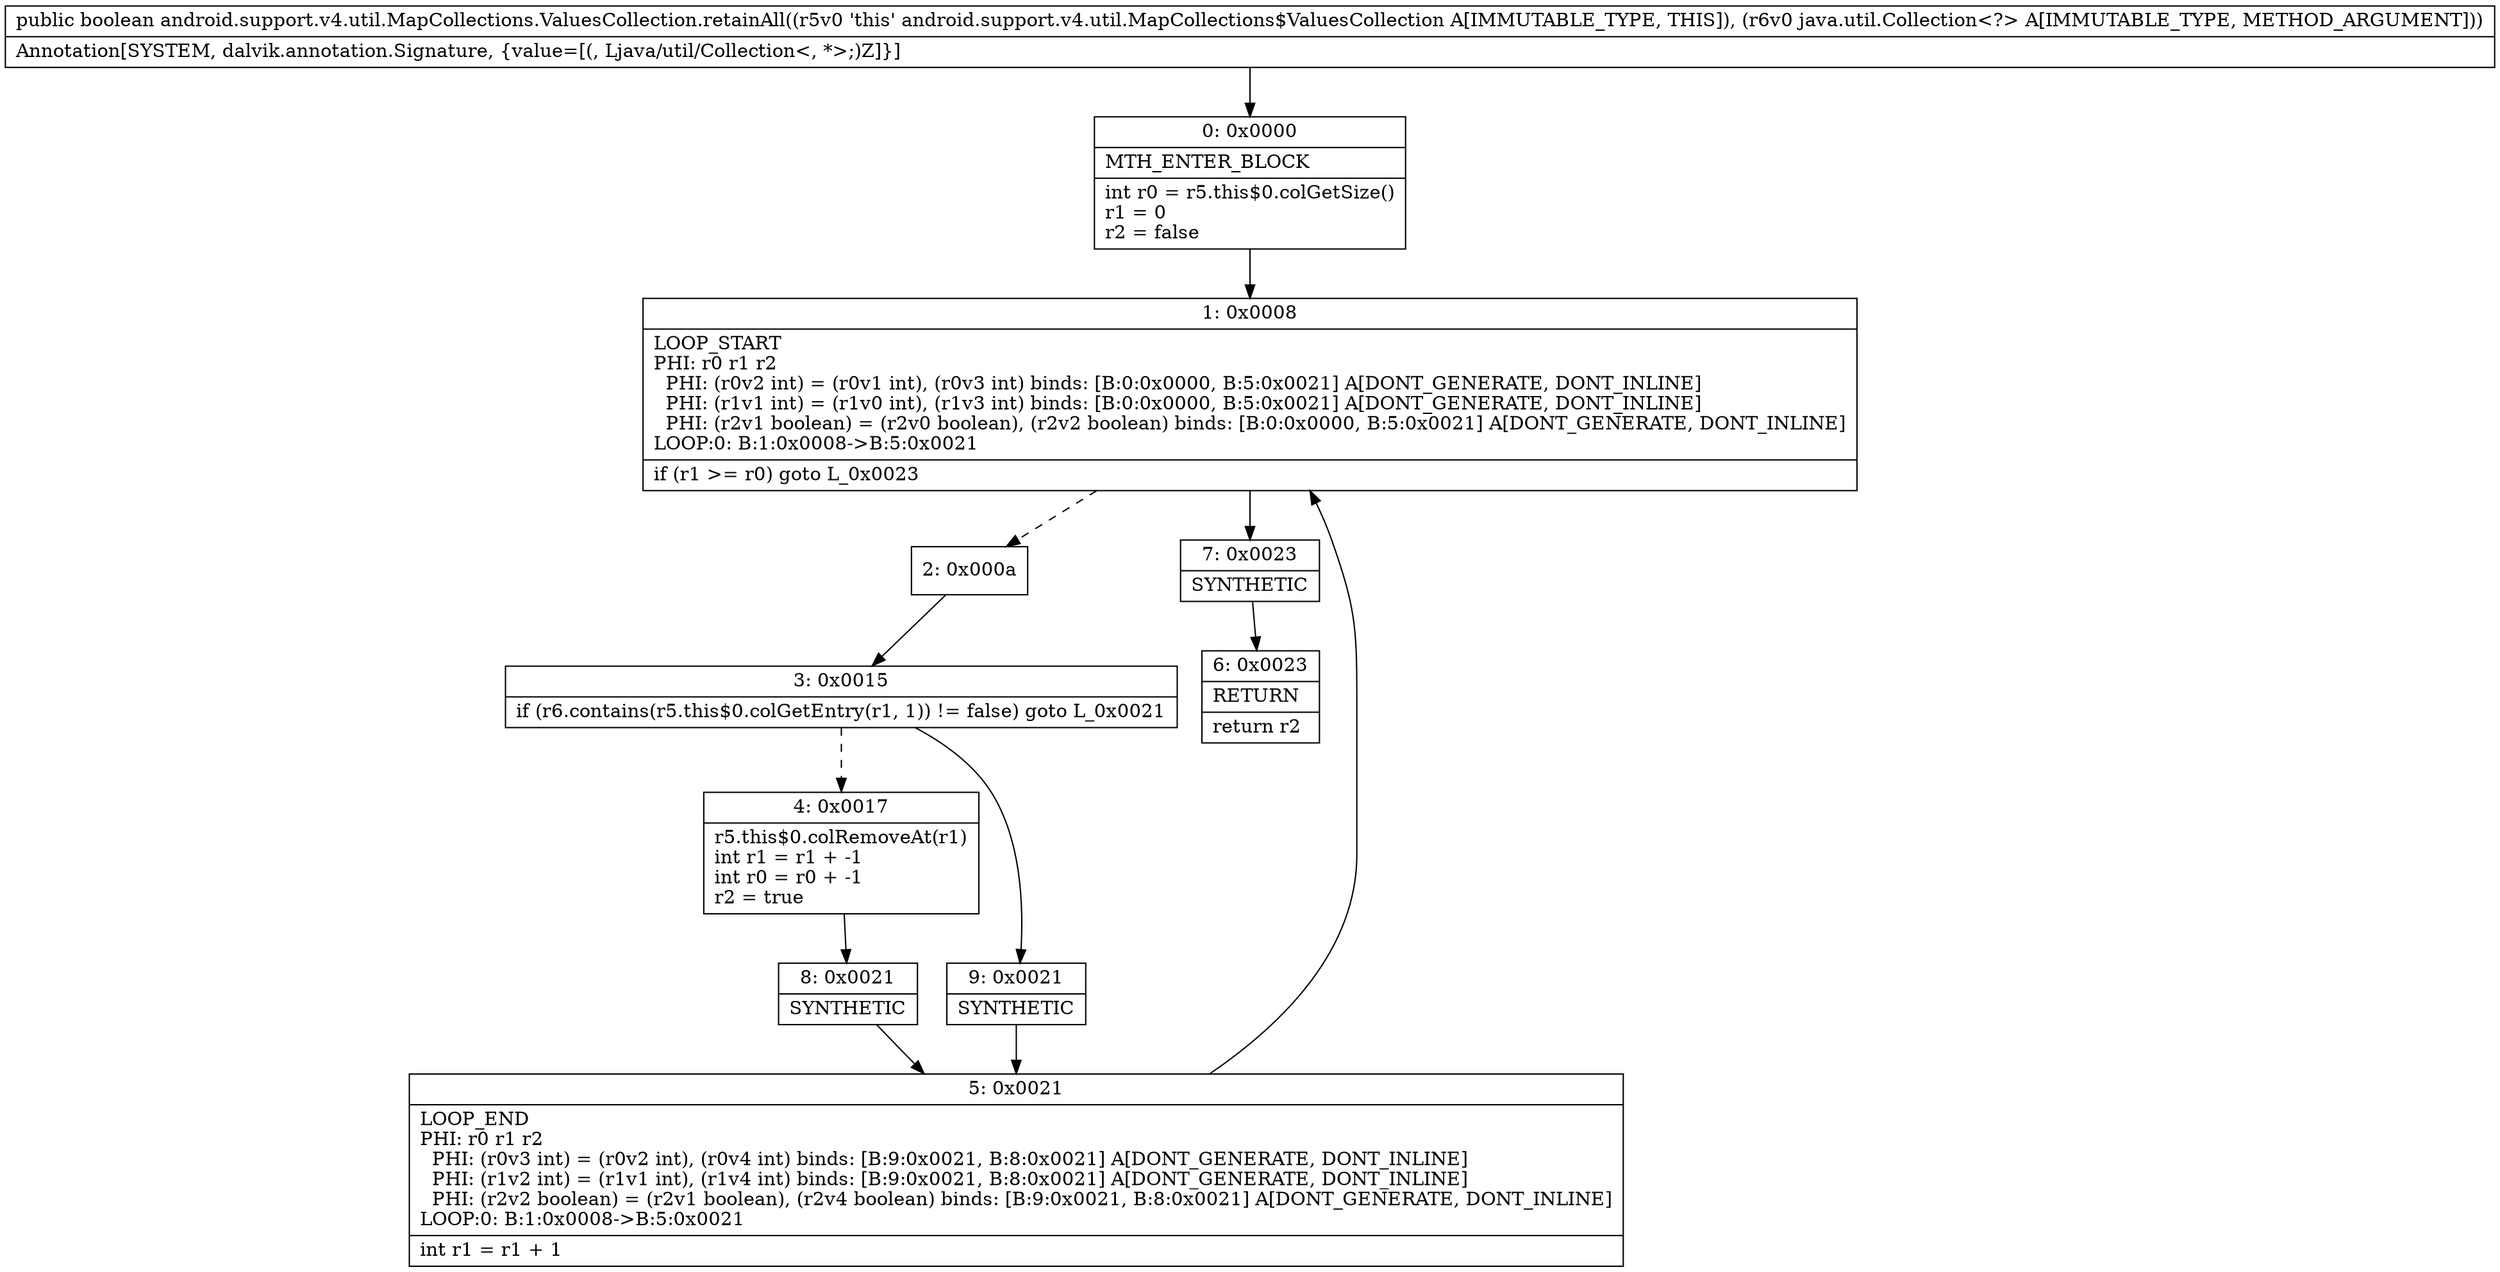 digraph "CFG forandroid.support.v4.util.MapCollections.ValuesCollection.retainAll(Ljava\/util\/Collection;)Z" {
Node_0 [shape=record,label="{0\:\ 0x0000|MTH_ENTER_BLOCK\l|int r0 = r5.this$0.colGetSize()\lr1 = 0\lr2 = false\l}"];
Node_1 [shape=record,label="{1\:\ 0x0008|LOOP_START\lPHI: r0 r1 r2 \l  PHI: (r0v2 int) = (r0v1 int), (r0v3 int) binds: [B:0:0x0000, B:5:0x0021] A[DONT_GENERATE, DONT_INLINE]\l  PHI: (r1v1 int) = (r1v0 int), (r1v3 int) binds: [B:0:0x0000, B:5:0x0021] A[DONT_GENERATE, DONT_INLINE]\l  PHI: (r2v1 boolean) = (r2v0 boolean), (r2v2 boolean) binds: [B:0:0x0000, B:5:0x0021] A[DONT_GENERATE, DONT_INLINE]\lLOOP:0: B:1:0x0008\-\>B:5:0x0021\l|if (r1 \>= r0) goto L_0x0023\l}"];
Node_2 [shape=record,label="{2\:\ 0x000a}"];
Node_3 [shape=record,label="{3\:\ 0x0015|if (r6.contains(r5.this$0.colGetEntry(r1, 1)) != false) goto L_0x0021\l}"];
Node_4 [shape=record,label="{4\:\ 0x0017|r5.this$0.colRemoveAt(r1)\lint r1 = r1 + \-1\lint r0 = r0 + \-1\lr2 = true\l}"];
Node_5 [shape=record,label="{5\:\ 0x0021|LOOP_END\lPHI: r0 r1 r2 \l  PHI: (r0v3 int) = (r0v2 int), (r0v4 int) binds: [B:9:0x0021, B:8:0x0021] A[DONT_GENERATE, DONT_INLINE]\l  PHI: (r1v2 int) = (r1v1 int), (r1v4 int) binds: [B:9:0x0021, B:8:0x0021] A[DONT_GENERATE, DONT_INLINE]\l  PHI: (r2v2 boolean) = (r2v1 boolean), (r2v4 boolean) binds: [B:9:0x0021, B:8:0x0021] A[DONT_GENERATE, DONT_INLINE]\lLOOP:0: B:1:0x0008\-\>B:5:0x0021\l|int r1 = r1 + 1\l}"];
Node_6 [shape=record,label="{6\:\ 0x0023|RETURN\l|return r2\l}"];
Node_7 [shape=record,label="{7\:\ 0x0023|SYNTHETIC\l}"];
Node_8 [shape=record,label="{8\:\ 0x0021|SYNTHETIC\l}"];
Node_9 [shape=record,label="{9\:\ 0x0021|SYNTHETIC\l}"];
MethodNode[shape=record,label="{public boolean android.support.v4.util.MapCollections.ValuesCollection.retainAll((r5v0 'this' android.support.v4.util.MapCollections$ValuesCollection A[IMMUTABLE_TYPE, THIS]), (r6v0 java.util.Collection\<?\> A[IMMUTABLE_TYPE, METHOD_ARGUMENT]))  | Annotation[SYSTEM, dalvik.annotation.Signature, \{value=[(, Ljava\/util\/Collection\<, *\>;)Z]\}]\l}"];
MethodNode -> Node_0;
Node_0 -> Node_1;
Node_1 -> Node_2[style=dashed];
Node_1 -> Node_7;
Node_2 -> Node_3;
Node_3 -> Node_4[style=dashed];
Node_3 -> Node_9;
Node_4 -> Node_8;
Node_5 -> Node_1;
Node_7 -> Node_6;
Node_8 -> Node_5;
Node_9 -> Node_5;
}

